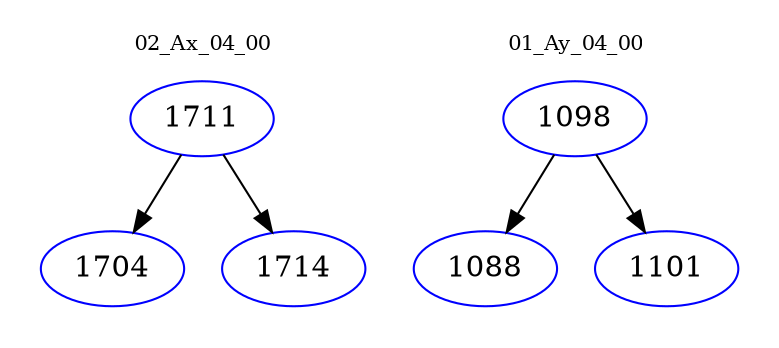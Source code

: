 digraph{
subgraph cluster_0 {
color = white
label = "02_Ax_04_00";
fontsize=10;
T0_1711 [label="1711", color="blue"]
T0_1711 -> T0_1704 [color="black"]
T0_1704 [label="1704", color="blue"]
T0_1711 -> T0_1714 [color="black"]
T0_1714 [label="1714", color="blue"]
}
subgraph cluster_1 {
color = white
label = "01_Ay_04_00";
fontsize=10;
T1_1098 [label="1098", color="blue"]
T1_1098 -> T1_1088 [color="black"]
T1_1088 [label="1088", color="blue"]
T1_1098 -> T1_1101 [color="black"]
T1_1101 [label="1101", color="blue"]
}
}
